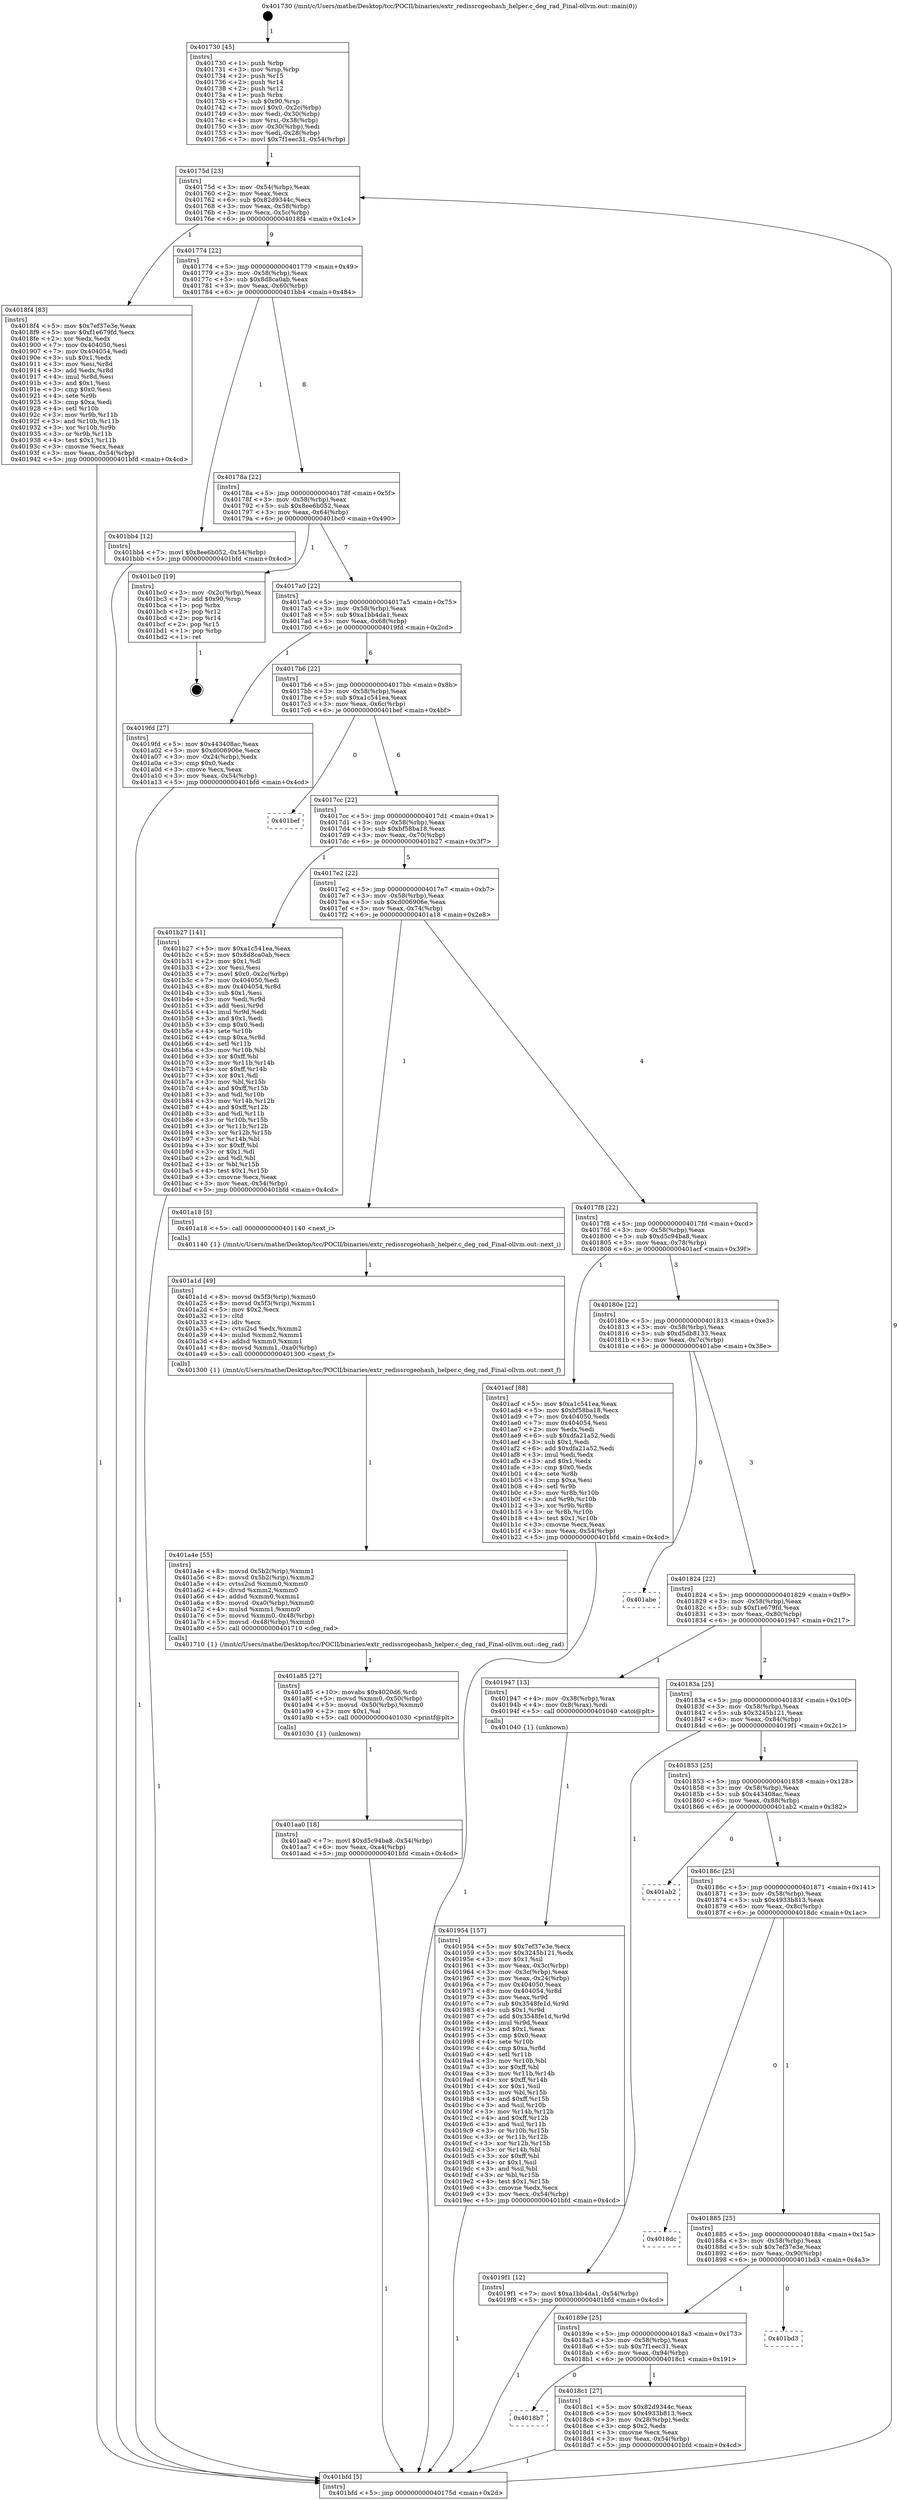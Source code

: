 digraph "0x401730" {
  label = "0x401730 (/mnt/c/Users/mathe/Desktop/tcc/POCII/binaries/extr_redissrcgeohash_helper.c_deg_rad_Final-ollvm.out::main(0))"
  labelloc = "t"
  node[shape=record]

  Entry [label="",width=0.3,height=0.3,shape=circle,fillcolor=black,style=filled]
  "0x40175d" [label="{
     0x40175d [23]\l
     | [instrs]\l
     &nbsp;&nbsp;0x40175d \<+3\>: mov -0x54(%rbp),%eax\l
     &nbsp;&nbsp;0x401760 \<+2\>: mov %eax,%ecx\l
     &nbsp;&nbsp;0x401762 \<+6\>: sub $0x82d9344c,%ecx\l
     &nbsp;&nbsp;0x401768 \<+3\>: mov %eax,-0x58(%rbp)\l
     &nbsp;&nbsp;0x40176b \<+3\>: mov %ecx,-0x5c(%rbp)\l
     &nbsp;&nbsp;0x40176e \<+6\>: je 00000000004018f4 \<main+0x1c4\>\l
  }"]
  "0x4018f4" [label="{
     0x4018f4 [83]\l
     | [instrs]\l
     &nbsp;&nbsp;0x4018f4 \<+5\>: mov $0x7ef37e3e,%eax\l
     &nbsp;&nbsp;0x4018f9 \<+5\>: mov $0xf1e679fd,%ecx\l
     &nbsp;&nbsp;0x4018fe \<+2\>: xor %edx,%edx\l
     &nbsp;&nbsp;0x401900 \<+7\>: mov 0x404050,%esi\l
     &nbsp;&nbsp;0x401907 \<+7\>: mov 0x404054,%edi\l
     &nbsp;&nbsp;0x40190e \<+3\>: sub $0x1,%edx\l
     &nbsp;&nbsp;0x401911 \<+3\>: mov %esi,%r8d\l
     &nbsp;&nbsp;0x401914 \<+3\>: add %edx,%r8d\l
     &nbsp;&nbsp;0x401917 \<+4\>: imul %r8d,%esi\l
     &nbsp;&nbsp;0x40191b \<+3\>: and $0x1,%esi\l
     &nbsp;&nbsp;0x40191e \<+3\>: cmp $0x0,%esi\l
     &nbsp;&nbsp;0x401921 \<+4\>: sete %r9b\l
     &nbsp;&nbsp;0x401925 \<+3\>: cmp $0xa,%edi\l
     &nbsp;&nbsp;0x401928 \<+4\>: setl %r10b\l
     &nbsp;&nbsp;0x40192c \<+3\>: mov %r9b,%r11b\l
     &nbsp;&nbsp;0x40192f \<+3\>: and %r10b,%r11b\l
     &nbsp;&nbsp;0x401932 \<+3\>: xor %r10b,%r9b\l
     &nbsp;&nbsp;0x401935 \<+3\>: or %r9b,%r11b\l
     &nbsp;&nbsp;0x401938 \<+4\>: test $0x1,%r11b\l
     &nbsp;&nbsp;0x40193c \<+3\>: cmovne %ecx,%eax\l
     &nbsp;&nbsp;0x40193f \<+3\>: mov %eax,-0x54(%rbp)\l
     &nbsp;&nbsp;0x401942 \<+5\>: jmp 0000000000401bfd \<main+0x4cd\>\l
  }"]
  "0x401774" [label="{
     0x401774 [22]\l
     | [instrs]\l
     &nbsp;&nbsp;0x401774 \<+5\>: jmp 0000000000401779 \<main+0x49\>\l
     &nbsp;&nbsp;0x401779 \<+3\>: mov -0x58(%rbp),%eax\l
     &nbsp;&nbsp;0x40177c \<+5\>: sub $0x8d8ca0ab,%eax\l
     &nbsp;&nbsp;0x401781 \<+3\>: mov %eax,-0x60(%rbp)\l
     &nbsp;&nbsp;0x401784 \<+6\>: je 0000000000401bb4 \<main+0x484\>\l
  }"]
  Exit [label="",width=0.3,height=0.3,shape=circle,fillcolor=black,style=filled,peripheries=2]
  "0x401bb4" [label="{
     0x401bb4 [12]\l
     | [instrs]\l
     &nbsp;&nbsp;0x401bb4 \<+7\>: movl $0x8ee6b052,-0x54(%rbp)\l
     &nbsp;&nbsp;0x401bbb \<+5\>: jmp 0000000000401bfd \<main+0x4cd\>\l
  }"]
  "0x40178a" [label="{
     0x40178a [22]\l
     | [instrs]\l
     &nbsp;&nbsp;0x40178a \<+5\>: jmp 000000000040178f \<main+0x5f\>\l
     &nbsp;&nbsp;0x40178f \<+3\>: mov -0x58(%rbp),%eax\l
     &nbsp;&nbsp;0x401792 \<+5\>: sub $0x8ee6b052,%eax\l
     &nbsp;&nbsp;0x401797 \<+3\>: mov %eax,-0x64(%rbp)\l
     &nbsp;&nbsp;0x40179a \<+6\>: je 0000000000401bc0 \<main+0x490\>\l
  }"]
  "0x401aa0" [label="{
     0x401aa0 [18]\l
     | [instrs]\l
     &nbsp;&nbsp;0x401aa0 \<+7\>: movl $0xd5c94ba8,-0x54(%rbp)\l
     &nbsp;&nbsp;0x401aa7 \<+6\>: mov %eax,-0xa4(%rbp)\l
     &nbsp;&nbsp;0x401aad \<+5\>: jmp 0000000000401bfd \<main+0x4cd\>\l
  }"]
  "0x401bc0" [label="{
     0x401bc0 [19]\l
     | [instrs]\l
     &nbsp;&nbsp;0x401bc0 \<+3\>: mov -0x2c(%rbp),%eax\l
     &nbsp;&nbsp;0x401bc3 \<+7\>: add $0x90,%rsp\l
     &nbsp;&nbsp;0x401bca \<+1\>: pop %rbx\l
     &nbsp;&nbsp;0x401bcb \<+2\>: pop %r12\l
     &nbsp;&nbsp;0x401bcd \<+2\>: pop %r14\l
     &nbsp;&nbsp;0x401bcf \<+2\>: pop %r15\l
     &nbsp;&nbsp;0x401bd1 \<+1\>: pop %rbp\l
     &nbsp;&nbsp;0x401bd2 \<+1\>: ret\l
  }"]
  "0x4017a0" [label="{
     0x4017a0 [22]\l
     | [instrs]\l
     &nbsp;&nbsp;0x4017a0 \<+5\>: jmp 00000000004017a5 \<main+0x75\>\l
     &nbsp;&nbsp;0x4017a5 \<+3\>: mov -0x58(%rbp),%eax\l
     &nbsp;&nbsp;0x4017a8 \<+5\>: sub $0xa1bb4da1,%eax\l
     &nbsp;&nbsp;0x4017ad \<+3\>: mov %eax,-0x68(%rbp)\l
     &nbsp;&nbsp;0x4017b0 \<+6\>: je 00000000004019fd \<main+0x2cd\>\l
  }"]
  "0x401a85" [label="{
     0x401a85 [27]\l
     | [instrs]\l
     &nbsp;&nbsp;0x401a85 \<+10\>: movabs $0x4020d6,%rdi\l
     &nbsp;&nbsp;0x401a8f \<+5\>: movsd %xmm0,-0x50(%rbp)\l
     &nbsp;&nbsp;0x401a94 \<+5\>: movsd -0x50(%rbp),%xmm0\l
     &nbsp;&nbsp;0x401a99 \<+2\>: mov $0x1,%al\l
     &nbsp;&nbsp;0x401a9b \<+5\>: call 0000000000401030 \<printf@plt\>\l
     | [calls]\l
     &nbsp;&nbsp;0x401030 \{1\} (unknown)\l
  }"]
  "0x4019fd" [label="{
     0x4019fd [27]\l
     | [instrs]\l
     &nbsp;&nbsp;0x4019fd \<+5\>: mov $0x443408ac,%eax\l
     &nbsp;&nbsp;0x401a02 \<+5\>: mov $0xd006906e,%ecx\l
     &nbsp;&nbsp;0x401a07 \<+3\>: mov -0x24(%rbp),%edx\l
     &nbsp;&nbsp;0x401a0a \<+3\>: cmp $0x0,%edx\l
     &nbsp;&nbsp;0x401a0d \<+3\>: cmove %ecx,%eax\l
     &nbsp;&nbsp;0x401a10 \<+3\>: mov %eax,-0x54(%rbp)\l
     &nbsp;&nbsp;0x401a13 \<+5\>: jmp 0000000000401bfd \<main+0x4cd\>\l
  }"]
  "0x4017b6" [label="{
     0x4017b6 [22]\l
     | [instrs]\l
     &nbsp;&nbsp;0x4017b6 \<+5\>: jmp 00000000004017bb \<main+0x8b\>\l
     &nbsp;&nbsp;0x4017bb \<+3\>: mov -0x58(%rbp),%eax\l
     &nbsp;&nbsp;0x4017be \<+5\>: sub $0xa1c541ea,%eax\l
     &nbsp;&nbsp;0x4017c3 \<+3\>: mov %eax,-0x6c(%rbp)\l
     &nbsp;&nbsp;0x4017c6 \<+6\>: je 0000000000401bef \<main+0x4bf\>\l
  }"]
  "0x401a4e" [label="{
     0x401a4e [55]\l
     | [instrs]\l
     &nbsp;&nbsp;0x401a4e \<+8\>: movsd 0x5b2(%rip),%xmm1\l
     &nbsp;&nbsp;0x401a56 \<+8\>: movsd 0x5b2(%rip),%xmm2\l
     &nbsp;&nbsp;0x401a5e \<+4\>: cvtss2sd %xmm0,%xmm0\l
     &nbsp;&nbsp;0x401a62 \<+4\>: divsd %xmm2,%xmm0\l
     &nbsp;&nbsp;0x401a66 \<+4\>: addsd %xmm0,%xmm1\l
     &nbsp;&nbsp;0x401a6a \<+8\>: movsd -0xa0(%rbp),%xmm0\l
     &nbsp;&nbsp;0x401a72 \<+4\>: mulsd %xmm1,%xmm0\l
     &nbsp;&nbsp;0x401a76 \<+5\>: movsd %xmm0,-0x48(%rbp)\l
     &nbsp;&nbsp;0x401a7b \<+5\>: movsd -0x48(%rbp),%xmm0\l
     &nbsp;&nbsp;0x401a80 \<+5\>: call 0000000000401710 \<deg_rad\>\l
     | [calls]\l
     &nbsp;&nbsp;0x401710 \{1\} (/mnt/c/Users/mathe/Desktop/tcc/POCII/binaries/extr_redissrcgeohash_helper.c_deg_rad_Final-ollvm.out::deg_rad)\l
  }"]
  "0x401bef" [label="{
     0x401bef\l
  }", style=dashed]
  "0x4017cc" [label="{
     0x4017cc [22]\l
     | [instrs]\l
     &nbsp;&nbsp;0x4017cc \<+5\>: jmp 00000000004017d1 \<main+0xa1\>\l
     &nbsp;&nbsp;0x4017d1 \<+3\>: mov -0x58(%rbp),%eax\l
     &nbsp;&nbsp;0x4017d4 \<+5\>: sub $0xbf58ba18,%eax\l
     &nbsp;&nbsp;0x4017d9 \<+3\>: mov %eax,-0x70(%rbp)\l
     &nbsp;&nbsp;0x4017dc \<+6\>: je 0000000000401b27 \<main+0x3f7\>\l
  }"]
  "0x401a1d" [label="{
     0x401a1d [49]\l
     | [instrs]\l
     &nbsp;&nbsp;0x401a1d \<+8\>: movsd 0x5f3(%rip),%xmm0\l
     &nbsp;&nbsp;0x401a25 \<+8\>: movsd 0x5f3(%rip),%xmm1\l
     &nbsp;&nbsp;0x401a2d \<+5\>: mov $0x2,%ecx\l
     &nbsp;&nbsp;0x401a32 \<+1\>: cltd\l
     &nbsp;&nbsp;0x401a33 \<+2\>: idiv %ecx\l
     &nbsp;&nbsp;0x401a35 \<+4\>: cvtsi2sd %edx,%xmm2\l
     &nbsp;&nbsp;0x401a39 \<+4\>: mulsd %xmm2,%xmm1\l
     &nbsp;&nbsp;0x401a3d \<+4\>: addsd %xmm0,%xmm1\l
     &nbsp;&nbsp;0x401a41 \<+8\>: movsd %xmm1,-0xa0(%rbp)\l
     &nbsp;&nbsp;0x401a49 \<+5\>: call 0000000000401300 \<next_f\>\l
     | [calls]\l
     &nbsp;&nbsp;0x401300 \{1\} (/mnt/c/Users/mathe/Desktop/tcc/POCII/binaries/extr_redissrcgeohash_helper.c_deg_rad_Final-ollvm.out::next_f)\l
  }"]
  "0x401b27" [label="{
     0x401b27 [141]\l
     | [instrs]\l
     &nbsp;&nbsp;0x401b27 \<+5\>: mov $0xa1c541ea,%eax\l
     &nbsp;&nbsp;0x401b2c \<+5\>: mov $0x8d8ca0ab,%ecx\l
     &nbsp;&nbsp;0x401b31 \<+2\>: mov $0x1,%dl\l
     &nbsp;&nbsp;0x401b33 \<+2\>: xor %esi,%esi\l
     &nbsp;&nbsp;0x401b35 \<+7\>: movl $0x0,-0x2c(%rbp)\l
     &nbsp;&nbsp;0x401b3c \<+7\>: mov 0x404050,%edi\l
     &nbsp;&nbsp;0x401b43 \<+8\>: mov 0x404054,%r8d\l
     &nbsp;&nbsp;0x401b4b \<+3\>: sub $0x1,%esi\l
     &nbsp;&nbsp;0x401b4e \<+3\>: mov %edi,%r9d\l
     &nbsp;&nbsp;0x401b51 \<+3\>: add %esi,%r9d\l
     &nbsp;&nbsp;0x401b54 \<+4\>: imul %r9d,%edi\l
     &nbsp;&nbsp;0x401b58 \<+3\>: and $0x1,%edi\l
     &nbsp;&nbsp;0x401b5b \<+3\>: cmp $0x0,%edi\l
     &nbsp;&nbsp;0x401b5e \<+4\>: sete %r10b\l
     &nbsp;&nbsp;0x401b62 \<+4\>: cmp $0xa,%r8d\l
     &nbsp;&nbsp;0x401b66 \<+4\>: setl %r11b\l
     &nbsp;&nbsp;0x401b6a \<+3\>: mov %r10b,%bl\l
     &nbsp;&nbsp;0x401b6d \<+3\>: xor $0xff,%bl\l
     &nbsp;&nbsp;0x401b70 \<+3\>: mov %r11b,%r14b\l
     &nbsp;&nbsp;0x401b73 \<+4\>: xor $0xff,%r14b\l
     &nbsp;&nbsp;0x401b77 \<+3\>: xor $0x1,%dl\l
     &nbsp;&nbsp;0x401b7a \<+3\>: mov %bl,%r15b\l
     &nbsp;&nbsp;0x401b7d \<+4\>: and $0xff,%r15b\l
     &nbsp;&nbsp;0x401b81 \<+3\>: and %dl,%r10b\l
     &nbsp;&nbsp;0x401b84 \<+3\>: mov %r14b,%r12b\l
     &nbsp;&nbsp;0x401b87 \<+4\>: and $0xff,%r12b\l
     &nbsp;&nbsp;0x401b8b \<+3\>: and %dl,%r11b\l
     &nbsp;&nbsp;0x401b8e \<+3\>: or %r10b,%r15b\l
     &nbsp;&nbsp;0x401b91 \<+3\>: or %r11b,%r12b\l
     &nbsp;&nbsp;0x401b94 \<+3\>: xor %r12b,%r15b\l
     &nbsp;&nbsp;0x401b97 \<+3\>: or %r14b,%bl\l
     &nbsp;&nbsp;0x401b9a \<+3\>: xor $0xff,%bl\l
     &nbsp;&nbsp;0x401b9d \<+3\>: or $0x1,%dl\l
     &nbsp;&nbsp;0x401ba0 \<+2\>: and %dl,%bl\l
     &nbsp;&nbsp;0x401ba2 \<+3\>: or %bl,%r15b\l
     &nbsp;&nbsp;0x401ba5 \<+4\>: test $0x1,%r15b\l
     &nbsp;&nbsp;0x401ba9 \<+3\>: cmovne %ecx,%eax\l
     &nbsp;&nbsp;0x401bac \<+3\>: mov %eax,-0x54(%rbp)\l
     &nbsp;&nbsp;0x401baf \<+5\>: jmp 0000000000401bfd \<main+0x4cd\>\l
  }"]
  "0x4017e2" [label="{
     0x4017e2 [22]\l
     | [instrs]\l
     &nbsp;&nbsp;0x4017e2 \<+5\>: jmp 00000000004017e7 \<main+0xb7\>\l
     &nbsp;&nbsp;0x4017e7 \<+3\>: mov -0x58(%rbp),%eax\l
     &nbsp;&nbsp;0x4017ea \<+5\>: sub $0xd006906e,%eax\l
     &nbsp;&nbsp;0x4017ef \<+3\>: mov %eax,-0x74(%rbp)\l
     &nbsp;&nbsp;0x4017f2 \<+6\>: je 0000000000401a18 \<main+0x2e8\>\l
  }"]
  "0x401954" [label="{
     0x401954 [157]\l
     | [instrs]\l
     &nbsp;&nbsp;0x401954 \<+5\>: mov $0x7ef37e3e,%ecx\l
     &nbsp;&nbsp;0x401959 \<+5\>: mov $0x3245b121,%edx\l
     &nbsp;&nbsp;0x40195e \<+3\>: mov $0x1,%sil\l
     &nbsp;&nbsp;0x401961 \<+3\>: mov %eax,-0x3c(%rbp)\l
     &nbsp;&nbsp;0x401964 \<+3\>: mov -0x3c(%rbp),%eax\l
     &nbsp;&nbsp;0x401967 \<+3\>: mov %eax,-0x24(%rbp)\l
     &nbsp;&nbsp;0x40196a \<+7\>: mov 0x404050,%eax\l
     &nbsp;&nbsp;0x401971 \<+8\>: mov 0x404054,%r8d\l
     &nbsp;&nbsp;0x401979 \<+3\>: mov %eax,%r9d\l
     &nbsp;&nbsp;0x40197c \<+7\>: sub $0x3548fe1d,%r9d\l
     &nbsp;&nbsp;0x401983 \<+4\>: sub $0x1,%r9d\l
     &nbsp;&nbsp;0x401987 \<+7\>: add $0x3548fe1d,%r9d\l
     &nbsp;&nbsp;0x40198e \<+4\>: imul %r9d,%eax\l
     &nbsp;&nbsp;0x401992 \<+3\>: and $0x1,%eax\l
     &nbsp;&nbsp;0x401995 \<+3\>: cmp $0x0,%eax\l
     &nbsp;&nbsp;0x401998 \<+4\>: sete %r10b\l
     &nbsp;&nbsp;0x40199c \<+4\>: cmp $0xa,%r8d\l
     &nbsp;&nbsp;0x4019a0 \<+4\>: setl %r11b\l
     &nbsp;&nbsp;0x4019a4 \<+3\>: mov %r10b,%bl\l
     &nbsp;&nbsp;0x4019a7 \<+3\>: xor $0xff,%bl\l
     &nbsp;&nbsp;0x4019aa \<+3\>: mov %r11b,%r14b\l
     &nbsp;&nbsp;0x4019ad \<+4\>: xor $0xff,%r14b\l
     &nbsp;&nbsp;0x4019b1 \<+4\>: xor $0x1,%sil\l
     &nbsp;&nbsp;0x4019b5 \<+3\>: mov %bl,%r15b\l
     &nbsp;&nbsp;0x4019b8 \<+4\>: and $0xff,%r15b\l
     &nbsp;&nbsp;0x4019bc \<+3\>: and %sil,%r10b\l
     &nbsp;&nbsp;0x4019bf \<+3\>: mov %r14b,%r12b\l
     &nbsp;&nbsp;0x4019c2 \<+4\>: and $0xff,%r12b\l
     &nbsp;&nbsp;0x4019c6 \<+3\>: and %sil,%r11b\l
     &nbsp;&nbsp;0x4019c9 \<+3\>: or %r10b,%r15b\l
     &nbsp;&nbsp;0x4019cc \<+3\>: or %r11b,%r12b\l
     &nbsp;&nbsp;0x4019cf \<+3\>: xor %r12b,%r15b\l
     &nbsp;&nbsp;0x4019d2 \<+3\>: or %r14b,%bl\l
     &nbsp;&nbsp;0x4019d5 \<+3\>: xor $0xff,%bl\l
     &nbsp;&nbsp;0x4019d8 \<+4\>: or $0x1,%sil\l
     &nbsp;&nbsp;0x4019dc \<+3\>: and %sil,%bl\l
     &nbsp;&nbsp;0x4019df \<+3\>: or %bl,%r15b\l
     &nbsp;&nbsp;0x4019e2 \<+4\>: test $0x1,%r15b\l
     &nbsp;&nbsp;0x4019e6 \<+3\>: cmovne %edx,%ecx\l
     &nbsp;&nbsp;0x4019e9 \<+3\>: mov %ecx,-0x54(%rbp)\l
     &nbsp;&nbsp;0x4019ec \<+5\>: jmp 0000000000401bfd \<main+0x4cd\>\l
  }"]
  "0x401a18" [label="{
     0x401a18 [5]\l
     | [instrs]\l
     &nbsp;&nbsp;0x401a18 \<+5\>: call 0000000000401140 \<next_i\>\l
     | [calls]\l
     &nbsp;&nbsp;0x401140 \{1\} (/mnt/c/Users/mathe/Desktop/tcc/POCII/binaries/extr_redissrcgeohash_helper.c_deg_rad_Final-ollvm.out::next_i)\l
  }"]
  "0x4017f8" [label="{
     0x4017f8 [22]\l
     | [instrs]\l
     &nbsp;&nbsp;0x4017f8 \<+5\>: jmp 00000000004017fd \<main+0xcd\>\l
     &nbsp;&nbsp;0x4017fd \<+3\>: mov -0x58(%rbp),%eax\l
     &nbsp;&nbsp;0x401800 \<+5\>: sub $0xd5c94ba8,%eax\l
     &nbsp;&nbsp;0x401805 \<+3\>: mov %eax,-0x78(%rbp)\l
     &nbsp;&nbsp;0x401808 \<+6\>: je 0000000000401acf \<main+0x39f\>\l
  }"]
  "0x401730" [label="{
     0x401730 [45]\l
     | [instrs]\l
     &nbsp;&nbsp;0x401730 \<+1\>: push %rbp\l
     &nbsp;&nbsp;0x401731 \<+3\>: mov %rsp,%rbp\l
     &nbsp;&nbsp;0x401734 \<+2\>: push %r15\l
     &nbsp;&nbsp;0x401736 \<+2\>: push %r14\l
     &nbsp;&nbsp;0x401738 \<+2\>: push %r12\l
     &nbsp;&nbsp;0x40173a \<+1\>: push %rbx\l
     &nbsp;&nbsp;0x40173b \<+7\>: sub $0x90,%rsp\l
     &nbsp;&nbsp;0x401742 \<+7\>: movl $0x0,-0x2c(%rbp)\l
     &nbsp;&nbsp;0x401749 \<+3\>: mov %edi,-0x30(%rbp)\l
     &nbsp;&nbsp;0x40174c \<+4\>: mov %rsi,-0x38(%rbp)\l
     &nbsp;&nbsp;0x401750 \<+3\>: mov -0x30(%rbp),%edi\l
     &nbsp;&nbsp;0x401753 \<+3\>: mov %edi,-0x28(%rbp)\l
     &nbsp;&nbsp;0x401756 \<+7\>: movl $0x7f1eec31,-0x54(%rbp)\l
  }"]
  "0x401acf" [label="{
     0x401acf [88]\l
     | [instrs]\l
     &nbsp;&nbsp;0x401acf \<+5\>: mov $0xa1c541ea,%eax\l
     &nbsp;&nbsp;0x401ad4 \<+5\>: mov $0xbf58ba18,%ecx\l
     &nbsp;&nbsp;0x401ad9 \<+7\>: mov 0x404050,%edx\l
     &nbsp;&nbsp;0x401ae0 \<+7\>: mov 0x404054,%esi\l
     &nbsp;&nbsp;0x401ae7 \<+2\>: mov %edx,%edi\l
     &nbsp;&nbsp;0x401ae9 \<+6\>: sub $0xdfa21a52,%edi\l
     &nbsp;&nbsp;0x401aef \<+3\>: sub $0x1,%edi\l
     &nbsp;&nbsp;0x401af2 \<+6\>: add $0xdfa21a52,%edi\l
     &nbsp;&nbsp;0x401af8 \<+3\>: imul %edi,%edx\l
     &nbsp;&nbsp;0x401afb \<+3\>: and $0x1,%edx\l
     &nbsp;&nbsp;0x401afe \<+3\>: cmp $0x0,%edx\l
     &nbsp;&nbsp;0x401b01 \<+4\>: sete %r8b\l
     &nbsp;&nbsp;0x401b05 \<+3\>: cmp $0xa,%esi\l
     &nbsp;&nbsp;0x401b08 \<+4\>: setl %r9b\l
     &nbsp;&nbsp;0x401b0c \<+3\>: mov %r8b,%r10b\l
     &nbsp;&nbsp;0x401b0f \<+3\>: and %r9b,%r10b\l
     &nbsp;&nbsp;0x401b12 \<+3\>: xor %r9b,%r8b\l
     &nbsp;&nbsp;0x401b15 \<+3\>: or %r8b,%r10b\l
     &nbsp;&nbsp;0x401b18 \<+4\>: test $0x1,%r10b\l
     &nbsp;&nbsp;0x401b1c \<+3\>: cmovne %ecx,%eax\l
     &nbsp;&nbsp;0x401b1f \<+3\>: mov %eax,-0x54(%rbp)\l
     &nbsp;&nbsp;0x401b22 \<+5\>: jmp 0000000000401bfd \<main+0x4cd\>\l
  }"]
  "0x40180e" [label="{
     0x40180e [22]\l
     | [instrs]\l
     &nbsp;&nbsp;0x40180e \<+5\>: jmp 0000000000401813 \<main+0xe3\>\l
     &nbsp;&nbsp;0x401813 \<+3\>: mov -0x58(%rbp),%eax\l
     &nbsp;&nbsp;0x401816 \<+5\>: sub $0xd5db8133,%eax\l
     &nbsp;&nbsp;0x40181b \<+3\>: mov %eax,-0x7c(%rbp)\l
     &nbsp;&nbsp;0x40181e \<+6\>: je 0000000000401abe \<main+0x38e\>\l
  }"]
  "0x401bfd" [label="{
     0x401bfd [5]\l
     | [instrs]\l
     &nbsp;&nbsp;0x401bfd \<+5\>: jmp 000000000040175d \<main+0x2d\>\l
  }"]
  "0x401abe" [label="{
     0x401abe\l
  }", style=dashed]
  "0x401824" [label="{
     0x401824 [22]\l
     | [instrs]\l
     &nbsp;&nbsp;0x401824 \<+5\>: jmp 0000000000401829 \<main+0xf9\>\l
     &nbsp;&nbsp;0x401829 \<+3\>: mov -0x58(%rbp),%eax\l
     &nbsp;&nbsp;0x40182c \<+5\>: sub $0xf1e679fd,%eax\l
     &nbsp;&nbsp;0x401831 \<+3\>: mov %eax,-0x80(%rbp)\l
     &nbsp;&nbsp;0x401834 \<+6\>: je 0000000000401947 \<main+0x217\>\l
  }"]
  "0x4018b7" [label="{
     0x4018b7\l
  }", style=dashed]
  "0x401947" [label="{
     0x401947 [13]\l
     | [instrs]\l
     &nbsp;&nbsp;0x401947 \<+4\>: mov -0x38(%rbp),%rax\l
     &nbsp;&nbsp;0x40194b \<+4\>: mov 0x8(%rax),%rdi\l
     &nbsp;&nbsp;0x40194f \<+5\>: call 0000000000401040 \<atoi@plt\>\l
     | [calls]\l
     &nbsp;&nbsp;0x401040 \{1\} (unknown)\l
  }"]
  "0x40183a" [label="{
     0x40183a [25]\l
     | [instrs]\l
     &nbsp;&nbsp;0x40183a \<+5\>: jmp 000000000040183f \<main+0x10f\>\l
     &nbsp;&nbsp;0x40183f \<+3\>: mov -0x58(%rbp),%eax\l
     &nbsp;&nbsp;0x401842 \<+5\>: sub $0x3245b121,%eax\l
     &nbsp;&nbsp;0x401847 \<+6\>: mov %eax,-0x84(%rbp)\l
     &nbsp;&nbsp;0x40184d \<+6\>: je 00000000004019f1 \<main+0x2c1\>\l
  }"]
  "0x4018c1" [label="{
     0x4018c1 [27]\l
     | [instrs]\l
     &nbsp;&nbsp;0x4018c1 \<+5\>: mov $0x82d9344c,%eax\l
     &nbsp;&nbsp;0x4018c6 \<+5\>: mov $0x4933b813,%ecx\l
     &nbsp;&nbsp;0x4018cb \<+3\>: mov -0x28(%rbp),%edx\l
     &nbsp;&nbsp;0x4018ce \<+3\>: cmp $0x2,%edx\l
     &nbsp;&nbsp;0x4018d1 \<+3\>: cmovne %ecx,%eax\l
     &nbsp;&nbsp;0x4018d4 \<+3\>: mov %eax,-0x54(%rbp)\l
     &nbsp;&nbsp;0x4018d7 \<+5\>: jmp 0000000000401bfd \<main+0x4cd\>\l
  }"]
  "0x4019f1" [label="{
     0x4019f1 [12]\l
     | [instrs]\l
     &nbsp;&nbsp;0x4019f1 \<+7\>: movl $0xa1bb4da1,-0x54(%rbp)\l
     &nbsp;&nbsp;0x4019f8 \<+5\>: jmp 0000000000401bfd \<main+0x4cd\>\l
  }"]
  "0x401853" [label="{
     0x401853 [25]\l
     | [instrs]\l
     &nbsp;&nbsp;0x401853 \<+5\>: jmp 0000000000401858 \<main+0x128\>\l
     &nbsp;&nbsp;0x401858 \<+3\>: mov -0x58(%rbp),%eax\l
     &nbsp;&nbsp;0x40185b \<+5\>: sub $0x443408ac,%eax\l
     &nbsp;&nbsp;0x401860 \<+6\>: mov %eax,-0x88(%rbp)\l
     &nbsp;&nbsp;0x401866 \<+6\>: je 0000000000401ab2 \<main+0x382\>\l
  }"]
  "0x40189e" [label="{
     0x40189e [25]\l
     | [instrs]\l
     &nbsp;&nbsp;0x40189e \<+5\>: jmp 00000000004018a3 \<main+0x173\>\l
     &nbsp;&nbsp;0x4018a3 \<+3\>: mov -0x58(%rbp),%eax\l
     &nbsp;&nbsp;0x4018a6 \<+5\>: sub $0x7f1eec31,%eax\l
     &nbsp;&nbsp;0x4018ab \<+6\>: mov %eax,-0x94(%rbp)\l
     &nbsp;&nbsp;0x4018b1 \<+6\>: je 00000000004018c1 \<main+0x191\>\l
  }"]
  "0x401ab2" [label="{
     0x401ab2\l
  }", style=dashed]
  "0x40186c" [label="{
     0x40186c [25]\l
     | [instrs]\l
     &nbsp;&nbsp;0x40186c \<+5\>: jmp 0000000000401871 \<main+0x141\>\l
     &nbsp;&nbsp;0x401871 \<+3\>: mov -0x58(%rbp),%eax\l
     &nbsp;&nbsp;0x401874 \<+5\>: sub $0x4933b813,%eax\l
     &nbsp;&nbsp;0x401879 \<+6\>: mov %eax,-0x8c(%rbp)\l
     &nbsp;&nbsp;0x40187f \<+6\>: je 00000000004018dc \<main+0x1ac\>\l
  }"]
  "0x401bd3" [label="{
     0x401bd3\l
  }", style=dashed]
  "0x4018dc" [label="{
     0x4018dc\l
  }", style=dashed]
  "0x401885" [label="{
     0x401885 [25]\l
     | [instrs]\l
     &nbsp;&nbsp;0x401885 \<+5\>: jmp 000000000040188a \<main+0x15a\>\l
     &nbsp;&nbsp;0x40188a \<+3\>: mov -0x58(%rbp),%eax\l
     &nbsp;&nbsp;0x40188d \<+5\>: sub $0x7ef37e3e,%eax\l
     &nbsp;&nbsp;0x401892 \<+6\>: mov %eax,-0x90(%rbp)\l
     &nbsp;&nbsp;0x401898 \<+6\>: je 0000000000401bd3 \<main+0x4a3\>\l
  }"]
  Entry -> "0x401730" [label=" 1"]
  "0x40175d" -> "0x4018f4" [label=" 1"]
  "0x40175d" -> "0x401774" [label=" 9"]
  "0x401bc0" -> Exit [label=" 1"]
  "0x401774" -> "0x401bb4" [label=" 1"]
  "0x401774" -> "0x40178a" [label=" 8"]
  "0x401bb4" -> "0x401bfd" [label=" 1"]
  "0x40178a" -> "0x401bc0" [label=" 1"]
  "0x40178a" -> "0x4017a0" [label=" 7"]
  "0x401b27" -> "0x401bfd" [label=" 1"]
  "0x4017a0" -> "0x4019fd" [label=" 1"]
  "0x4017a0" -> "0x4017b6" [label=" 6"]
  "0x401acf" -> "0x401bfd" [label=" 1"]
  "0x4017b6" -> "0x401bef" [label=" 0"]
  "0x4017b6" -> "0x4017cc" [label=" 6"]
  "0x401aa0" -> "0x401bfd" [label=" 1"]
  "0x4017cc" -> "0x401b27" [label=" 1"]
  "0x4017cc" -> "0x4017e2" [label=" 5"]
  "0x401a85" -> "0x401aa0" [label=" 1"]
  "0x4017e2" -> "0x401a18" [label=" 1"]
  "0x4017e2" -> "0x4017f8" [label=" 4"]
  "0x401a4e" -> "0x401a85" [label=" 1"]
  "0x4017f8" -> "0x401acf" [label=" 1"]
  "0x4017f8" -> "0x40180e" [label=" 3"]
  "0x401a1d" -> "0x401a4e" [label=" 1"]
  "0x40180e" -> "0x401abe" [label=" 0"]
  "0x40180e" -> "0x401824" [label=" 3"]
  "0x401a18" -> "0x401a1d" [label=" 1"]
  "0x401824" -> "0x401947" [label=" 1"]
  "0x401824" -> "0x40183a" [label=" 2"]
  "0x4019fd" -> "0x401bfd" [label=" 1"]
  "0x40183a" -> "0x4019f1" [label=" 1"]
  "0x40183a" -> "0x401853" [label=" 1"]
  "0x4019f1" -> "0x401bfd" [label=" 1"]
  "0x401853" -> "0x401ab2" [label=" 0"]
  "0x401853" -> "0x40186c" [label=" 1"]
  "0x401947" -> "0x401954" [label=" 1"]
  "0x40186c" -> "0x4018dc" [label=" 0"]
  "0x40186c" -> "0x401885" [label=" 1"]
  "0x4018f4" -> "0x401bfd" [label=" 1"]
  "0x401885" -> "0x401bd3" [label=" 0"]
  "0x401885" -> "0x40189e" [label=" 1"]
  "0x401954" -> "0x401bfd" [label=" 1"]
  "0x40189e" -> "0x4018c1" [label=" 1"]
  "0x40189e" -> "0x4018b7" [label=" 0"]
  "0x4018c1" -> "0x401bfd" [label=" 1"]
  "0x401730" -> "0x40175d" [label=" 1"]
  "0x401bfd" -> "0x40175d" [label=" 9"]
}
